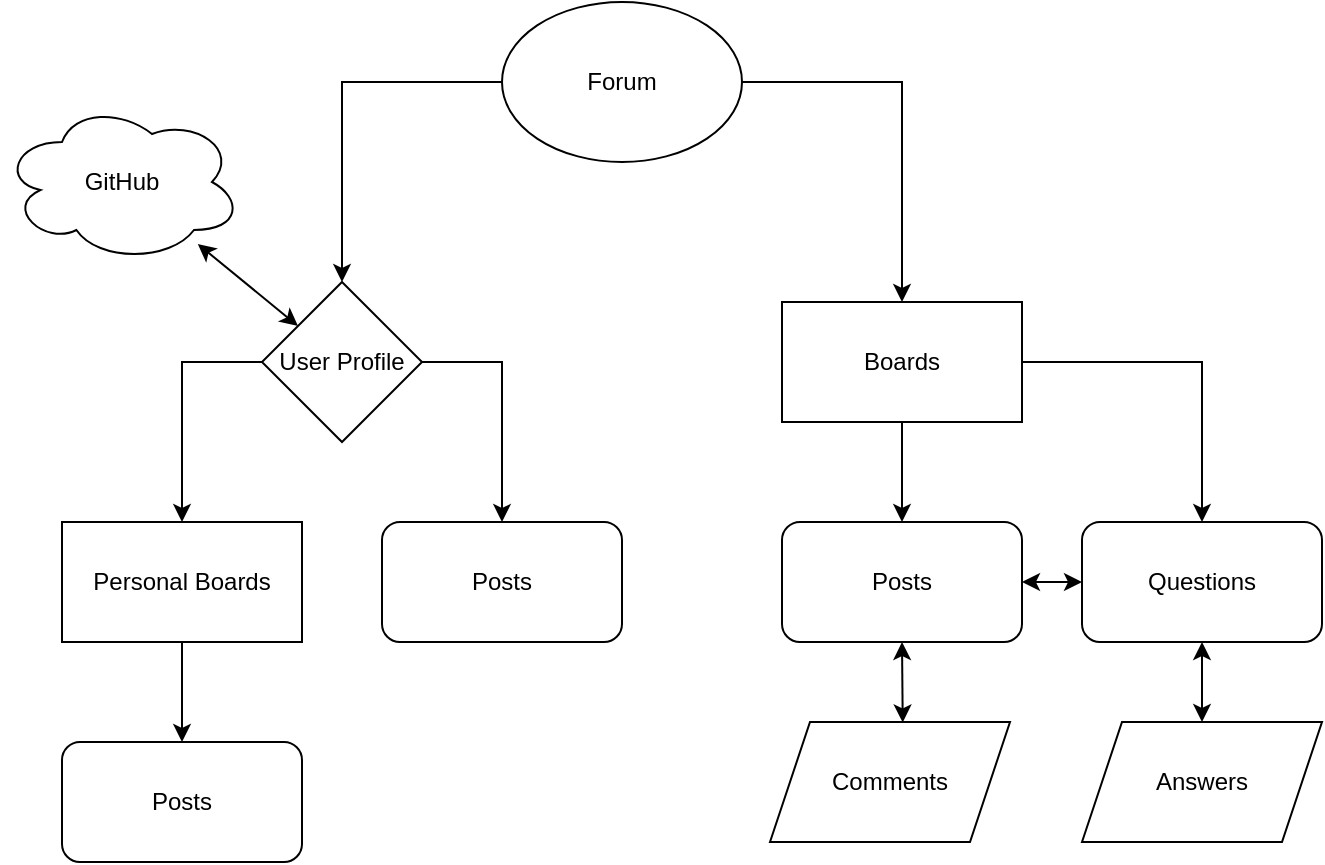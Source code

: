 <mxfile version="20.5.1" type="github"><diagram id="B-GyxHuO2gFk_xQ3-BS0" name="Page-1"><mxGraphModel dx="1246" dy="714" grid="1" gridSize="10" guides="1" tooltips="1" connect="1" arrows="1" fold="1" page="1" pageScale="1" pageWidth="827" pageHeight="1169" math="0" shadow="0"><root><mxCell id="0"/><mxCell id="1" parent="0"/><mxCell id="4lY4Kio69I_OR-ASVbmm-7" value="Forum" style="ellipse;whiteSpace=wrap;html=1;" vertex="1" parent="1"><mxGeometry x="280" y="40" width="120" height="80" as="geometry"/></mxCell><mxCell id="4lY4Kio69I_OR-ASVbmm-10" value="Personal Boards" style="rounded=0;whiteSpace=wrap;html=1;" vertex="1" parent="1"><mxGeometry x="60" y="300" width="120" height="60" as="geometry"/></mxCell><mxCell id="4lY4Kio69I_OR-ASVbmm-13" value="Posts" style="rounded=1;whiteSpace=wrap;html=1;" vertex="1" parent="1"><mxGeometry x="60" y="410" width="120" height="60" as="geometry"/></mxCell><mxCell id="4lY4Kio69I_OR-ASVbmm-15" value="" style="endArrow=classic;html=1;rounded=0;exitX=0.5;exitY=1;exitDx=0;exitDy=0;" edge="1" parent="1" source="4lY4Kio69I_OR-ASVbmm-10" target="4lY4Kio69I_OR-ASVbmm-13"><mxGeometry width="50" height="50" relative="1" as="geometry"><mxPoint x="280" y="310" as="sourcePoint"/><mxPoint x="330" y="260" as="targetPoint"/></mxGeometry></mxCell><mxCell id="4lY4Kio69I_OR-ASVbmm-16" value="" style="endArrow=classic;html=1;rounded=0;entryX=0.5;entryY=0;entryDx=0;entryDy=0;exitX=0;exitY=0.5;exitDx=0;exitDy=0;" edge="1" parent="1" source="4lY4Kio69I_OR-ASVbmm-18" target="4lY4Kio69I_OR-ASVbmm-10"><mxGeometry width="50" height="50" relative="1" as="geometry"><mxPoint x="180" y="236" as="sourcePoint"/><mxPoint x="330" y="260" as="targetPoint"/><Array as="points"><mxPoint x="120" y="220"/></Array></mxGeometry></mxCell><mxCell id="4lY4Kio69I_OR-ASVbmm-17" value="" style="endArrow=classic;html=1;rounded=0;" edge="1" parent="1" source="4lY4Kio69I_OR-ASVbmm-7" target="4lY4Kio69I_OR-ASVbmm-18"><mxGeometry width="50" height="50" relative="1" as="geometry"><mxPoint x="280" y="310" as="sourcePoint"/><mxPoint x="196.071" y="190" as="targetPoint"/><Array as="points"><mxPoint x="200" y="80"/></Array></mxGeometry></mxCell><mxCell id="4lY4Kio69I_OR-ASVbmm-18" value="User Profile" style="rhombus;whiteSpace=wrap;html=1;" vertex="1" parent="1"><mxGeometry x="160" y="180" width="80" height="80" as="geometry"/></mxCell><mxCell id="4lY4Kio69I_OR-ASVbmm-19" value="Posts" style="rounded=1;whiteSpace=wrap;html=1;" vertex="1" parent="1"><mxGeometry x="220" y="300" width="120" height="60" as="geometry"/></mxCell><mxCell id="4lY4Kio69I_OR-ASVbmm-20" value="" style="endArrow=classic;html=1;rounded=0;exitX=1;exitY=0.5;exitDx=0;exitDy=0;entryX=0.5;entryY=0;entryDx=0;entryDy=0;" edge="1" parent="1" source="4lY4Kio69I_OR-ASVbmm-18" target="4lY4Kio69I_OR-ASVbmm-19"><mxGeometry width="50" height="50" relative="1" as="geometry"><mxPoint x="130" y="370" as="sourcePoint"/><mxPoint x="130" y="420" as="targetPoint"/><Array as="points"><mxPoint x="280" y="220"/></Array></mxGeometry></mxCell><mxCell id="4lY4Kio69I_OR-ASVbmm-23" value="Boards" style="rounded=0;whiteSpace=wrap;html=1;" vertex="1" parent="1"><mxGeometry x="420" y="190" width="120" height="60" as="geometry"/></mxCell><mxCell id="4lY4Kio69I_OR-ASVbmm-24" value="Posts" style="rounded=1;whiteSpace=wrap;html=1;" vertex="1" parent="1"><mxGeometry x="420" y="300" width="120" height="60" as="geometry"/></mxCell><mxCell id="4lY4Kio69I_OR-ASVbmm-25" value="" style="endArrow=classic;html=1;rounded=0;exitX=0.5;exitY=1;exitDx=0;exitDy=0;entryX=0.5;entryY=0;entryDx=0;entryDy=0;" edge="1" parent="1" source="4lY4Kio69I_OR-ASVbmm-23" target="4lY4Kio69I_OR-ASVbmm-24"><mxGeometry width="50" height="50" relative="1" as="geometry"><mxPoint x="620" y="170" as="sourcePoint"/><mxPoint x="670" y="120" as="targetPoint"/></mxGeometry></mxCell><mxCell id="4lY4Kio69I_OR-ASVbmm-26" value="" style="endArrow=classic;html=1;rounded=0;entryX=0.5;entryY=0;entryDx=0;entryDy=0;exitX=1;exitY=0.5;exitDx=0;exitDy=0;" edge="1" parent="1" target="4lY4Kio69I_OR-ASVbmm-23" source="4lY4Kio69I_OR-ASVbmm-7"><mxGeometry width="50" height="50" relative="1" as="geometry"><mxPoint x="500.0" y="80" as="sourcePoint"/><mxPoint x="670" y="120" as="targetPoint"/><Array as="points"><mxPoint x="480" y="80"/></Array></mxGeometry></mxCell><mxCell id="4lY4Kio69I_OR-ASVbmm-28" value="Questions" style="rounded=1;whiteSpace=wrap;html=1;" vertex="1" parent="1"><mxGeometry x="570" y="300" width="120" height="60" as="geometry"/></mxCell><mxCell id="4lY4Kio69I_OR-ASVbmm-29" value="" style="endArrow=classic;html=1;rounded=0;entryX=0.5;entryY=0;entryDx=0;entryDy=0;" edge="1" parent="1" target="4lY4Kio69I_OR-ASVbmm-28"><mxGeometry width="50" height="50" relative="1" as="geometry"><mxPoint x="540" y="220" as="sourcePoint"/><mxPoint x="340" y="280" as="targetPoint"/><Array as="points"><mxPoint x="630" y="220"/></Array></mxGeometry></mxCell><mxCell id="4lY4Kio69I_OR-ASVbmm-30" value="Comments" style="shape=parallelogram;perimeter=parallelogramPerimeter;whiteSpace=wrap;html=1;fixedSize=1;" vertex="1" parent="1"><mxGeometry x="414" y="400" width="120" height="60" as="geometry"/></mxCell><mxCell id="4lY4Kio69I_OR-ASVbmm-31" value="" style="endArrow=classic;startArrow=classic;html=1;rounded=0;exitX=0.553;exitY=0.004;exitDx=0;exitDy=0;entryX=0.5;entryY=1;entryDx=0;entryDy=0;exitPerimeter=0;" edge="1" parent="1" source="4lY4Kio69I_OR-ASVbmm-30" target="4lY4Kio69I_OR-ASVbmm-24"><mxGeometry width="50" height="50" relative="1" as="geometry"><mxPoint x="380" y="370" as="sourcePoint"/><mxPoint x="430" y="320" as="targetPoint"/></mxGeometry></mxCell><mxCell id="4lY4Kio69I_OR-ASVbmm-32" value="Answers" style="shape=parallelogram;perimeter=parallelogramPerimeter;whiteSpace=wrap;html=1;fixedSize=1;" vertex="1" parent="1"><mxGeometry x="570" y="400" width="120" height="60" as="geometry"/></mxCell><mxCell id="4lY4Kio69I_OR-ASVbmm-33" value="" style="endArrow=classic;startArrow=classic;html=1;rounded=0;entryX=0.5;entryY=1;entryDx=0;entryDy=0;" edge="1" parent="1" source="4lY4Kio69I_OR-ASVbmm-32" target="4lY4Kio69I_OR-ASVbmm-28"><mxGeometry width="50" height="50" relative="1" as="geometry"><mxPoint x="490.36" y="410.24" as="sourcePoint"/><mxPoint x="490" y="370" as="targetPoint"/></mxGeometry></mxCell><mxCell id="4lY4Kio69I_OR-ASVbmm-34" value="" style="endArrow=classic;startArrow=classic;html=1;rounded=0;entryX=0;entryY=0.5;entryDx=0;entryDy=0;exitX=1;exitY=0.5;exitDx=0;exitDy=0;" edge="1" parent="1" source="4lY4Kio69I_OR-ASVbmm-24" target="4lY4Kio69I_OR-ASVbmm-28"><mxGeometry width="50" height="50" relative="1" as="geometry"><mxPoint x="380" y="370" as="sourcePoint"/><mxPoint x="430" y="320" as="targetPoint"/></mxGeometry></mxCell><mxCell id="4lY4Kio69I_OR-ASVbmm-35" value="GitHub" style="ellipse;shape=cloud;whiteSpace=wrap;html=1;" vertex="1" parent="1"><mxGeometry x="30" y="90" width="120" height="80" as="geometry"/></mxCell><mxCell id="4lY4Kio69I_OR-ASVbmm-37" value="" style="endArrow=classic;startArrow=classic;html=1;rounded=0;" edge="1" parent="1" source="4lY4Kio69I_OR-ASVbmm-18" target="4lY4Kio69I_OR-ASVbmm-35"><mxGeometry width="50" height="50" relative="1" as="geometry"><mxPoint x="200" y="220" as="sourcePoint"/><mxPoint x="380" y="270" as="targetPoint"/></mxGeometry></mxCell></root></mxGraphModel></diagram></mxfile>